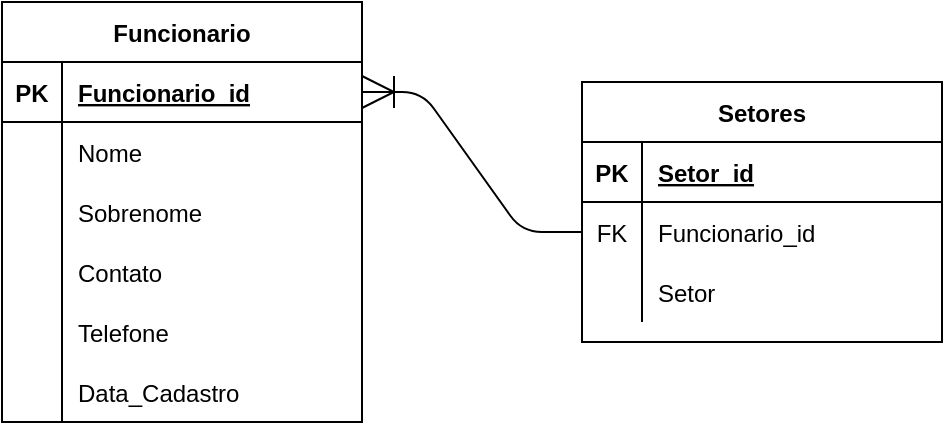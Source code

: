 <mxfile version="15.3.4" type="device" pages="2"><diagram id="Ulz4w5iTRENunA5E6ktq" name="Exercise-01"><mxGraphModel dx="1422" dy="800" grid="1" gridSize="10" guides="1" tooltips="1" connect="1" arrows="1" fold="1" page="1" pageScale="1" pageWidth="827" pageHeight="1169" math="0" shadow="0"><root><mxCell id="0"/><mxCell id="1" parent="0"/><mxCell id="Amv03KFZ4F6o2nXIfzDj-1" value="Funcionario" style="shape=table;startSize=30;container=1;collapsible=1;childLayout=tableLayout;fixedRows=1;rowLines=0;fontStyle=1;align=center;resizeLast=1;hachureGap=4;pointerEvents=0;" vertex="1" parent="1"><mxGeometry x="240" y="30" width="180" height="210" as="geometry"/></mxCell><mxCell id="Amv03KFZ4F6o2nXIfzDj-2" value="" style="shape=partialRectangle;collapsible=0;dropTarget=0;pointerEvents=0;fillColor=none;top=0;left=0;bottom=1;right=0;points=[[0,0.5],[1,0.5]];portConstraint=eastwest;" vertex="1" parent="Amv03KFZ4F6o2nXIfzDj-1"><mxGeometry y="30" width="180" height="30" as="geometry"/></mxCell><mxCell id="Amv03KFZ4F6o2nXIfzDj-3" value="PK" style="shape=partialRectangle;connectable=0;fillColor=none;top=0;left=0;bottom=0;right=0;fontStyle=1;overflow=hidden;" vertex="1" parent="Amv03KFZ4F6o2nXIfzDj-2"><mxGeometry width="30" height="30" as="geometry"><mxRectangle width="30" height="30" as="alternateBounds"/></mxGeometry></mxCell><mxCell id="Amv03KFZ4F6o2nXIfzDj-4" value="Funcionario_id" style="shape=partialRectangle;connectable=0;fillColor=none;top=0;left=0;bottom=0;right=0;align=left;spacingLeft=6;fontStyle=5;overflow=hidden;" vertex="1" parent="Amv03KFZ4F6o2nXIfzDj-2"><mxGeometry x="30" width="150" height="30" as="geometry"><mxRectangle width="150" height="30" as="alternateBounds"/></mxGeometry></mxCell><mxCell id="Amv03KFZ4F6o2nXIfzDj-5" value="" style="shape=partialRectangle;collapsible=0;dropTarget=0;pointerEvents=0;fillColor=none;top=0;left=0;bottom=0;right=0;points=[[0,0.5],[1,0.5]];portConstraint=eastwest;" vertex="1" parent="Amv03KFZ4F6o2nXIfzDj-1"><mxGeometry y="60" width="180" height="30" as="geometry"/></mxCell><mxCell id="Amv03KFZ4F6o2nXIfzDj-6" value="" style="shape=partialRectangle;connectable=0;fillColor=none;top=0;left=0;bottom=0;right=0;editable=1;overflow=hidden;" vertex="1" parent="Amv03KFZ4F6o2nXIfzDj-5"><mxGeometry width="30" height="30" as="geometry"><mxRectangle width="30" height="30" as="alternateBounds"/></mxGeometry></mxCell><mxCell id="Amv03KFZ4F6o2nXIfzDj-7" value="Nome    " style="shape=partialRectangle;connectable=0;fillColor=none;top=0;left=0;bottom=0;right=0;align=left;spacingLeft=6;overflow=hidden;" vertex="1" parent="Amv03KFZ4F6o2nXIfzDj-5"><mxGeometry x="30" width="150" height="30" as="geometry"><mxRectangle width="150" height="30" as="alternateBounds"/></mxGeometry></mxCell><mxCell id="Amv03KFZ4F6o2nXIfzDj-8" value="" style="shape=partialRectangle;collapsible=0;dropTarget=0;pointerEvents=0;fillColor=none;top=0;left=0;bottom=0;right=0;points=[[0,0.5],[1,0.5]];portConstraint=eastwest;" vertex="1" parent="Amv03KFZ4F6o2nXIfzDj-1"><mxGeometry y="90" width="180" height="30" as="geometry"/></mxCell><mxCell id="Amv03KFZ4F6o2nXIfzDj-9" value="" style="shape=partialRectangle;connectable=0;fillColor=none;top=0;left=0;bottom=0;right=0;editable=1;overflow=hidden;" vertex="1" parent="Amv03KFZ4F6o2nXIfzDj-8"><mxGeometry width="30" height="30" as="geometry"><mxRectangle width="30" height="30" as="alternateBounds"/></mxGeometry></mxCell><mxCell id="Amv03KFZ4F6o2nXIfzDj-10" value="Sobrenome" style="shape=partialRectangle;connectable=0;fillColor=none;top=0;left=0;bottom=0;right=0;align=left;spacingLeft=6;overflow=hidden;" vertex="1" parent="Amv03KFZ4F6o2nXIfzDj-8"><mxGeometry x="30" width="150" height="30" as="geometry"><mxRectangle width="150" height="30" as="alternateBounds"/></mxGeometry></mxCell><mxCell id="Amv03KFZ4F6o2nXIfzDj-11" value="" style="shape=partialRectangle;collapsible=0;dropTarget=0;pointerEvents=0;fillColor=none;top=0;left=0;bottom=0;right=0;points=[[0,0.5],[1,0.5]];portConstraint=eastwest;" vertex="1" parent="Amv03KFZ4F6o2nXIfzDj-1"><mxGeometry y="120" width="180" height="30" as="geometry"/></mxCell><mxCell id="Amv03KFZ4F6o2nXIfzDj-12" value="" style="shape=partialRectangle;connectable=0;fillColor=none;top=0;left=0;bottom=0;right=0;editable=1;overflow=hidden;" vertex="1" parent="Amv03KFZ4F6o2nXIfzDj-11"><mxGeometry width="30" height="30" as="geometry"><mxRectangle width="30" height="30" as="alternateBounds"/></mxGeometry></mxCell><mxCell id="Amv03KFZ4F6o2nXIfzDj-13" value="Contato" style="shape=partialRectangle;connectable=0;fillColor=none;top=0;left=0;bottom=0;right=0;align=left;spacingLeft=6;overflow=hidden;" vertex="1" parent="Amv03KFZ4F6o2nXIfzDj-11"><mxGeometry x="30" width="150" height="30" as="geometry"><mxRectangle width="150" height="30" as="alternateBounds"/></mxGeometry></mxCell><mxCell id="Amv03KFZ4F6o2nXIfzDj-14" value="" style="shape=partialRectangle;collapsible=0;dropTarget=0;pointerEvents=0;fillColor=none;top=0;left=0;bottom=0;right=0;points=[[0,0.5],[1,0.5]];portConstraint=eastwest;" vertex="1" parent="Amv03KFZ4F6o2nXIfzDj-1"><mxGeometry y="150" width="180" height="30" as="geometry"/></mxCell><mxCell id="Amv03KFZ4F6o2nXIfzDj-15" value="" style="shape=partialRectangle;connectable=0;fillColor=none;top=0;left=0;bottom=0;right=0;editable=1;overflow=hidden;" vertex="1" parent="Amv03KFZ4F6o2nXIfzDj-14"><mxGeometry width="30" height="30" as="geometry"><mxRectangle width="30" height="30" as="alternateBounds"/></mxGeometry></mxCell><mxCell id="Amv03KFZ4F6o2nXIfzDj-16" value="Telefone" style="shape=partialRectangle;connectable=0;fillColor=none;top=0;left=0;bottom=0;right=0;align=left;spacingLeft=6;overflow=hidden;" vertex="1" parent="Amv03KFZ4F6o2nXIfzDj-14"><mxGeometry x="30" width="150" height="30" as="geometry"><mxRectangle width="150" height="30" as="alternateBounds"/></mxGeometry></mxCell><mxCell id="Amv03KFZ4F6o2nXIfzDj-17" value="" style="shape=partialRectangle;collapsible=0;dropTarget=0;pointerEvents=0;fillColor=none;top=0;left=0;bottom=0;right=0;points=[[0,0.5],[1,0.5]];portConstraint=eastwest;" vertex="1" parent="Amv03KFZ4F6o2nXIfzDj-1"><mxGeometry y="180" width="180" height="30" as="geometry"/></mxCell><mxCell id="Amv03KFZ4F6o2nXIfzDj-18" value="" style="shape=partialRectangle;connectable=0;fillColor=none;top=0;left=0;bottom=0;right=0;editable=1;overflow=hidden;" vertex="1" parent="Amv03KFZ4F6o2nXIfzDj-17"><mxGeometry width="30" height="30" as="geometry"><mxRectangle width="30" height="30" as="alternateBounds"/></mxGeometry></mxCell><mxCell id="Amv03KFZ4F6o2nXIfzDj-19" value="Data_Cadastro" style="shape=partialRectangle;connectable=0;fillColor=none;top=0;left=0;bottom=0;right=0;align=left;spacingLeft=6;overflow=hidden;" vertex="1" parent="Amv03KFZ4F6o2nXIfzDj-17"><mxGeometry x="30" width="150" height="30" as="geometry"><mxRectangle width="150" height="30" as="alternateBounds"/></mxGeometry></mxCell><mxCell id="Amv03KFZ4F6o2nXIfzDj-23" value="Setores" style="shape=table;startSize=30;container=1;collapsible=1;childLayout=tableLayout;fixedRows=1;rowLines=0;fontStyle=1;align=center;resizeLast=1;hachureGap=4;pointerEvents=0;" vertex="1" parent="1"><mxGeometry x="530" y="70" width="180" height="130" as="geometry"/></mxCell><mxCell id="Amv03KFZ4F6o2nXIfzDj-24" value="" style="shape=partialRectangle;collapsible=0;dropTarget=0;pointerEvents=0;fillColor=none;top=0;left=0;bottom=1;right=0;points=[[0,0.5],[1,0.5]];portConstraint=eastwest;" vertex="1" parent="Amv03KFZ4F6o2nXIfzDj-23"><mxGeometry y="30" width="180" height="30" as="geometry"/></mxCell><mxCell id="Amv03KFZ4F6o2nXIfzDj-25" value="PK" style="shape=partialRectangle;connectable=0;fillColor=none;top=0;left=0;bottom=0;right=0;fontStyle=1;overflow=hidden;" vertex="1" parent="Amv03KFZ4F6o2nXIfzDj-24"><mxGeometry width="30" height="30" as="geometry"><mxRectangle width="30" height="30" as="alternateBounds"/></mxGeometry></mxCell><mxCell id="Amv03KFZ4F6o2nXIfzDj-26" value="Setor_id" style="shape=partialRectangle;connectable=0;fillColor=none;top=0;left=0;bottom=0;right=0;align=left;spacingLeft=6;fontStyle=5;overflow=hidden;" vertex="1" parent="Amv03KFZ4F6o2nXIfzDj-24"><mxGeometry x="30" width="150" height="30" as="geometry"><mxRectangle width="150" height="30" as="alternateBounds"/></mxGeometry></mxCell><mxCell id="Amv03KFZ4F6o2nXIfzDj-27" value="" style="shape=partialRectangle;collapsible=0;dropTarget=0;pointerEvents=0;fillColor=none;top=0;left=0;bottom=0;right=0;points=[[0,0.5],[1,0.5]];portConstraint=eastwest;" vertex="1" parent="Amv03KFZ4F6o2nXIfzDj-23"><mxGeometry y="60" width="180" height="30" as="geometry"/></mxCell><mxCell id="Amv03KFZ4F6o2nXIfzDj-28" value="FK" style="shape=partialRectangle;connectable=0;fillColor=none;top=0;left=0;bottom=0;right=0;editable=1;overflow=hidden;" vertex="1" parent="Amv03KFZ4F6o2nXIfzDj-27"><mxGeometry width="30" height="30" as="geometry"><mxRectangle width="30" height="30" as="alternateBounds"/></mxGeometry></mxCell><mxCell id="Amv03KFZ4F6o2nXIfzDj-29" value="Funcionario_id" style="shape=partialRectangle;connectable=0;fillColor=none;top=0;left=0;bottom=0;right=0;align=left;spacingLeft=6;overflow=hidden;" vertex="1" parent="Amv03KFZ4F6o2nXIfzDj-27"><mxGeometry x="30" width="150" height="30" as="geometry"><mxRectangle width="150" height="30" as="alternateBounds"/></mxGeometry></mxCell><mxCell id="Amv03KFZ4F6o2nXIfzDj-30" value="" style="shape=partialRectangle;collapsible=0;dropTarget=0;pointerEvents=0;fillColor=none;top=0;left=0;bottom=0;right=0;points=[[0,0.5],[1,0.5]];portConstraint=eastwest;" vertex="1" parent="Amv03KFZ4F6o2nXIfzDj-23"><mxGeometry y="90" width="180" height="30" as="geometry"/></mxCell><mxCell id="Amv03KFZ4F6o2nXIfzDj-31" value="" style="shape=partialRectangle;connectable=0;fillColor=none;top=0;left=0;bottom=0;right=0;editable=1;overflow=hidden;" vertex="1" parent="Amv03KFZ4F6o2nXIfzDj-30"><mxGeometry width="30" height="30" as="geometry"><mxRectangle width="30" height="30" as="alternateBounds"/></mxGeometry></mxCell><mxCell id="Amv03KFZ4F6o2nXIfzDj-32" value="Setor" style="shape=partialRectangle;connectable=0;fillColor=none;top=0;left=0;bottom=0;right=0;align=left;spacingLeft=6;overflow=hidden;" vertex="1" parent="Amv03KFZ4F6o2nXIfzDj-30"><mxGeometry x="30" width="150" height="30" as="geometry"><mxRectangle width="150" height="30" as="alternateBounds"/></mxGeometry></mxCell><mxCell id="Amv03KFZ4F6o2nXIfzDj-36" value="" style="edgeStyle=entityRelationEdgeStyle;fontSize=12;html=1;endArrow=ERoneToMany;startSize=14;endSize=14;sourcePerimeterSpacing=8;targetPerimeterSpacing=8;entryX=1;entryY=0.5;entryDx=0;entryDy=0;exitX=0;exitY=0.5;exitDx=0;exitDy=0;" edge="1" parent="1" source="Amv03KFZ4F6o2nXIfzDj-27" target="Amv03KFZ4F6o2nXIfzDj-2"><mxGeometry width="100" height="100" relative="1" as="geometry"><mxPoint x="360" y="460" as="sourcePoint"/><mxPoint x="460" y="360" as="targetPoint"/></mxGeometry></mxCell></root></mxGraphModel></diagram><diagram id="p7wIKvMWQEuot6GU6R0g" name="Exercise-02"><mxGraphModel dx="1422" dy="800" grid="1" gridSize="10" guides="1" tooltips="1" connect="1" arrows="1" fold="1" page="1" pageScale="1" pageWidth="827" pageHeight="1169" math="0" shadow="0"><root><mxCell id="91gIcxkMQKSc_ms8DAeN-0"/><mxCell id="91gIcxkMQKSc_ms8DAeN-1" parent="91gIcxkMQKSc_ms8DAeN-0"/><mxCell id="91gIcxkMQKSc_ms8DAeN-2" value="Funcionarios" style="shape=table;startSize=30;container=1;collapsible=1;childLayout=tableLayout;fixedRows=1;rowLines=0;fontStyle=1;align=center;resizeLast=1;hachureGap=4;pointerEvents=0;" vertex="1" parent="91gIcxkMQKSc_ms8DAeN-1"><mxGeometry x="60" y="20" width="180" height="210" as="geometry"/></mxCell><mxCell id="91gIcxkMQKSc_ms8DAeN-3" value="" style="shape=partialRectangle;collapsible=0;dropTarget=0;pointerEvents=0;fillColor=none;top=0;left=0;bottom=1;right=0;points=[[0,0.5],[1,0.5]];portConstraint=eastwest;" vertex="1" parent="91gIcxkMQKSc_ms8DAeN-2"><mxGeometry y="30" width="180" height="30" as="geometry"/></mxCell><mxCell id="91gIcxkMQKSc_ms8DAeN-4" value="PK" style="shape=partialRectangle;connectable=0;fillColor=none;top=0;left=0;bottom=0;right=0;fontStyle=1;overflow=hidden;" vertex="1" parent="91gIcxkMQKSc_ms8DAeN-3"><mxGeometry width="30" height="30" as="geometry"><mxRectangle width="30" height="30" as="alternateBounds"/></mxGeometry></mxCell><mxCell id="91gIcxkMQKSc_ms8DAeN-5" value="Funcionario_id" style="shape=partialRectangle;connectable=0;fillColor=none;top=0;left=0;bottom=0;right=0;align=left;spacingLeft=6;fontStyle=5;overflow=hidden;" vertex="1" parent="91gIcxkMQKSc_ms8DAeN-3"><mxGeometry x="30" width="150" height="30" as="geometry"><mxRectangle width="150" height="30" as="alternateBounds"/></mxGeometry></mxCell><mxCell id="91gIcxkMQKSc_ms8DAeN-6" value="" style="shape=partialRectangle;collapsible=0;dropTarget=0;pointerEvents=0;fillColor=none;top=0;left=0;bottom=0;right=0;points=[[0,0.5],[1,0.5]];portConstraint=eastwest;" vertex="1" parent="91gIcxkMQKSc_ms8DAeN-2"><mxGeometry y="60" width="180" height="30" as="geometry"/></mxCell><mxCell id="91gIcxkMQKSc_ms8DAeN-7" value="" style="shape=partialRectangle;connectable=0;fillColor=none;top=0;left=0;bottom=0;right=0;editable=1;overflow=hidden;" vertex="1" parent="91gIcxkMQKSc_ms8DAeN-6"><mxGeometry width="30" height="30" as="geometry"><mxRectangle width="30" height="30" as="alternateBounds"/></mxGeometry></mxCell><mxCell id="91gIcxkMQKSc_ms8DAeN-8" value="Nome" style="shape=partialRectangle;connectable=0;fillColor=none;top=0;left=0;bottom=0;right=0;align=left;spacingLeft=6;overflow=hidden;" vertex="1" parent="91gIcxkMQKSc_ms8DAeN-6"><mxGeometry x="30" width="150" height="30" as="geometry"><mxRectangle width="150" height="30" as="alternateBounds"/></mxGeometry></mxCell><mxCell id="91gIcxkMQKSc_ms8DAeN-9" value="" style="shape=partialRectangle;collapsible=0;dropTarget=0;pointerEvents=0;fillColor=none;top=0;left=0;bottom=0;right=0;points=[[0,0.5],[1,0.5]];portConstraint=eastwest;" vertex="1" parent="91gIcxkMQKSc_ms8DAeN-2"><mxGeometry y="90" width="180" height="30" as="geometry"/></mxCell><mxCell id="91gIcxkMQKSc_ms8DAeN-10" value="" style="shape=partialRectangle;connectable=0;fillColor=none;top=0;left=0;bottom=0;right=0;editable=1;overflow=hidden;" vertex="1" parent="91gIcxkMQKSc_ms8DAeN-9"><mxGeometry width="30" height="30" as="geometry"><mxRectangle width="30" height="30" as="alternateBounds"/></mxGeometry></mxCell><mxCell id="91gIcxkMQKSc_ms8DAeN-11" value="Sobrenome" style="shape=partialRectangle;connectable=0;fillColor=none;top=0;left=0;bottom=0;right=0;align=left;spacingLeft=6;overflow=hidden;" vertex="1" parent="91gIcxkMQKSc_ms8DAeN-9"><mxGeometry x="30" width="150" height="30" as="geometry"><mxRectangle width="150" height="30" as="alternateBounds"/></mxGeometry></mxCell><mxCell id="91gIcxkMQKSc_ms8DAeN-12" value="" style="shape=partialRectangle;collapsible=0;dropTarget=0;pointerEvents=0;fillColor=none;top=0;left=0;bottom=0;right=0;points=[[0,0.5],[1,0.5]];portConstraint=eastwest;" vertex="1" parent="91gIcxkMQKSc_ms8DAeN-2"><mxGeometry y="120" width="180" height="30" as="geometry"/></mxCell><mxCell id="91gIcxkMQKSc_ms8DAeN-13" value="" style="shape=partialRectangle;connectable=0;fillColor=none;top=0;left=0;bottom=0;right=0;editable=1;overflow=hidden;" vertex="1" parent="91gIcxkMQKSc_ms8DAeN-12"><mxGeometry width="30" height="30" as="geometry"><mxRectangle width="30" height="30" as="alternateBounds"/></mxGeometry></mxCell><mxCell id="91gIcxkMQKSc_ms8DAeN-14" value="Contato" style="shape=partialRectangle;connectable=0;fillColor=none;top=0;left=0;bottom=0;right=0;align=left;spacingLeft=6;overflow=hidden;" vertex="1" parent="91gIcxkMQKSc_ms8DAeN-12"><mxGeometry x="30" width="150" height="30" as="geometry"><mxRectangle width="150" height="30" as="alternateBounds"/></mxGeometry></mxCell><mxCell id="pY3jUfFF7bX-eBobIQDg-0" value="" style="shape=partialRectangle;collapsible=0;dropTarget=0;pointerEvents=0;fillColor=none;top=0;left=0;bottom=0;right=0;points=[[0,0.5],[1,0.5]];portConstraint=eastwest;" vertex="1" parent="91gIcxkMQKSc_ms8DAeN-2"><mxGeometry y="150" width="180" height="30" as="geometry"/></mxCell><mxCell id="pY3jUfFF7bX-eBobIQDg-1" value="" style="shape=partialRectangle;connectable=0;fillColor=none;top=0;left=0;bottom=0;right=0;editable=1;overflow=hidden;" vertex="1" parent="pY3jUfFF7bX-eBobIQDg-0"><mxGeometry width="30" height="30" as="geometry"><mxRectangle width="30" height="30" as="alternateBounds"/></mxGeometry></mxCell><mxCell id="pY3jUfFF7bX-eBobIQDg-2" value="Telefone" style="shape=partialRectangle;connectable=0;fillColor=none;top=0;left=0;bottom=0;right=0;align=left;spacingLeft=6;overflow=hidden;" vertex="1" parent="pY3jUfFF7bX-eBobIQDg-0"><mxGeometry x="30" width="150" height="30" as="geometry"><mxRectangle width="150" height="30" as="alternateBounds"/></mxGeometry></mxCell><mxCell id="pY3jUfFF7bX-eBobIQDg-3" value="" style="shape=partialRectangle;collapsible=0;dropTarget=0;pointerEvents=0;fillColor=none;top=0;left=0;bottom=0;right=0;points=[[0,0.5],[1,0.5]];portConstraint=eastwest;" vertex="1" parent="91gIcxkMQKSc_ms8DAeN-2"><mxGeometry y="180" width="180" height="30" as="geometry"/></mxCell><mxCell id="pY3jUfFF7bX-eBobIQDg-4" value="" style="shape=partialRectangle;connectable=0;fillColor=none;top=0;left=0;bottom=0;right=0;editable=1;overflow=hidden;" vertex="1" parent="pY3jUfFF7bX-eBobIQDg-3"><mxGeometry width="30" height="30" as="geometry"><mxRectangle width="30" height="30" as="alternateBounds"/></mxGeometry></mxCell><mxCell id="pY3jUfFF7bX-eBobIQDg-5" value="Data_cadastro" style="shape=partialRectangle;connectable=0;fillColor=none;top=0;left=0;bottom=0;right=0;align=left;spacingLeft=6;overflow=hidden;" vertex="1" parent="pY3jUfFF7bX-eBobIQDg-3"><mxGeometry x="30" width="150" height="30" as="geometry"><mxRectangle width="150" height="30" as="alternateBounds"/></mxGeometry></mxCell><mxCell id="pY3jUfFF7bX-eBobIQDg-9" value="Setores" style="shape=table;startSize=30;container=1;collapsible=1;childLayout=tableLayout;fixedRows=1;rowLines=0;fontStyle=1;align=center;resizeLast=1;hachureGap=4;pointerEvents=0;" vertex="1" parent="91gIcxkMQKSc_ms8DAeN-1"><mxGeometry x="610" y="77.5" width="180" height="95" as="geometry"/></mxCell><mxCell id="pY3jUfFF7bX-eBobIQDg-10" value="" style="shape=partialRectangle;collapsible=0;dropTarget=0;pointerEvents=0;fillColor=none;top=0;left=0;bottom=1;right=0;points=[[0,0.5],[1,0.5]];portConstraint=eastwest;" vertex="1" parent="pY3jUfFF7bX-eBobIQDg-9"><mxGeometry y="30" width="180" height="30" as="geometry"/></mxCell><mxCell id="pY3jUfFF7bX-eBobIQDg-11" value="PK" style="shape=partialRectangle;connectable=0;fillColor=none;top=0;left=0;bottom=0;right=0;fontStyle=1;overflow=hidden;" vertex="1" parent="pY3jUfFF7bX-eBobIQDg-10"><mxGeometry width="30" height="30" as="geometry"><mxRectangle width="30" height="30" as="alternateBounds"/></mxGeometry></mxCell><mxCell id="pY3jUfFF7bX-eBobIQDg-12" value="Setor_id" style="shape=partialRectangle;connectable=0;fillColor=none;top=0;left=0;bottom=0;right=0;align=left;spacingLeft=6;fontStyle=5;overflow=hidden;" vertex="1" parent="pY3jUfFF7bX-eBobIQDg-10"><mxGeometry x="30" width="150" height="30" as="geometry"><mxRectangle width="150" height="30" as="alternateBounds"/></mxGeometry></mxCell><mxCell id="pY3jUfFF7bX-eBobIQDg-16" value="" style="shape=partialRectangle;collapsible=0;dropTarget=0;pointerEvents=0;fillColor=none;top=0;left=0;bottom=0;right=0;points=[[0,0.5],[1,0.5]];portConstraint=eastwest;" vertex="1" parent="pY3jUfFF7bX-eBobIQDg-9"><mxGeometry y="60" width="180" height="30" as="geometry"/></mxCell><mxCell id="pY3jUfFF7bX-eBobIQDg-17" value="" style="shape=partialRectangle;connectable=0;fillColor=none;top=0;left=0;bottom=0;right=0;editable=1;overflow=hidden;" vertex="1" parent="pY3jUfFF7bX-eBobIQDg-16"><mxGeometry width="30" height="30" as="geometry"><mxRectangle width="30" height="30" as="alternateBounds"/></mxGeometry></mxCell><mxCell id="pY3jUfFF7bX-eBobIQDg-18" value="Setor" style="shape=partialRectangle;connectable=0;fillColor=none;top=0;left=0;bottom=0;right=0;align=left;spacingLeft=6;overflow=hidden;" vertex="1" parent="pY3jUfFF7bX-eBobIQDg-16"><mxGeometry x="30" width="150" height="30" as="geometry"><mxRectangle width="150" height="30" as="alternateBounds"/></mxGeometry></mxCell><mxCell id="pY3jUfFF7bX-eBobIQDg-23" value="Funcionario_Setor" style="swimlane;fontStyle=0;childLayout=stackLayout;horizontal=1;startSize=26;horizontalStack=0;resizeParent=1;resizeParentMax=0;resizeLast=0;collapsible=1;marginBottom=0;align=center;fontSize=14;hachureGap=4;pointerEvents=0;" vertex="1" parent="91gIcxkMQKSc_ms8DAeN-1"><mxGeometry x="340" y="82" width="160" height="86" as="geometry"/></mxCell><mxCell id="pY3jUfFF7bX-eBobIQDg-24" value="Funcionario_id" style="text;strokeColor=none;fillColor=none;spacingLeft=4;spacingRight=4;overflow=hidden;rotatable=0;points=[[0,0.5],[1,0.5]];portConstraint=eastwest;fontSize=12;" vertex="1" parent="pY3jUfFF7bX-eBobIQDg-23"><mxGeometry y="26" width="160" height="30" as="geometry"/></mxCell><mxCell id="pY3jUfFF7bX-eBobIQDg-25" value="Setor_id" style="text;strokeColor=none;fillColor=none;spacingLeft=4;spacingRight=4;overflow=hidden;rotatable=0;points=[[0,0.5],[1,0.5]];portConstraint=eastwest;fontSize=12;" vertex="1" parent="pY3jUfFF7bX-eBobIQDg-23"><mxGeometry y="56" width="160" height="30" as="geometry"/></mxCell><mxCell id="pY3jUfFF7bX-eBobIQDg-27" value="" style="edgeStyle=entityRelationEdgeStyle;fontSize=12;html=1;endArrow=ERoneToMany;startSize=14;endSize=14;sourcePerimeterSpacing=8;targetPerimeterSpacing=8;exitX=1;exitY=0.5;exitDx=0;exitDy=0;entryX=0;entryY=0.5;entryDx=0;entryDy=0;" edge="1" parent="91gIcxkMQKSc_ms8DAeN-1" source="91gIcxkMQKSc_ms8DAeN-3" target="pY3jUfFF7bX-eBobIQDg-24"><mxGeometry width="100" height="100" relative="1" as="geometry"><mxPoint x="360" y="460" as="sourcePoint"/><mxPoint x="290" y="230" as="targetPoint"/></mxGeometry></mxCell><mxCell id="pY3jUfFF7bX-eBobIQDg-28" value="" style="edgeStyle=entityRelationEdgeStyle;fontSize=12;html=1;endArrow=ERoneToMany;startSize=14;endSize=14;sourcePerimeterSpacing=8;targetPerimeterSpacing=8;entryX=1;entryY=0.5;entryDx=0;entryDy=0;exitX=0;exitY=0.5;exitDx=0;exitDy=0;" edge="1" parent="91gIcxkMQKSc_ms8DAeN-1" source="pY3jUfFF7bX-eBobIQDg-10" target="pY3jUfFF7bX-eBobIQDg-25"><mxGeometry width="100" height="100" relative="1" as="geometry"><mxPoint x="360" y="460" as="sourcePoint"/><mxPoint x="460" y="360" as="targetPoint"/></mxGeometry></mxCell></root></mxGraphModel></diagram></mxfile>